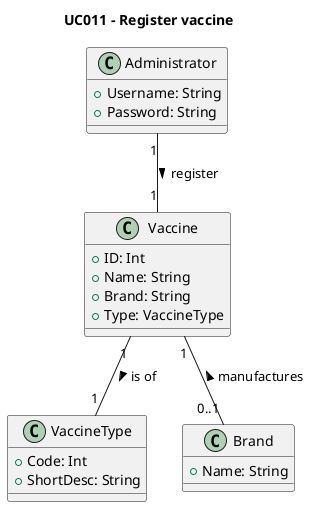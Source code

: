 @startuml
'skinparam monochrome true
'skinparam shadowing false


title UC011 - Register vaccine

class Administrator {
    +Username: String
    +Password: String
}


class Vaccine {
    +ID: Int
    +Name: String
    +Brand: String
    +Type: VaccineType
}

class VaccineType {
    +Code: Int
    +ShortDesc: String
}

class Brand {
    +Name: String
}


' Relationships
Administrator "1" -- "1" Vaccine : register >
Vaccine "1" -- "0..1" Brand : manufactures <
Vaccine "1" -- "1" VaccineType : is of >


@enduml